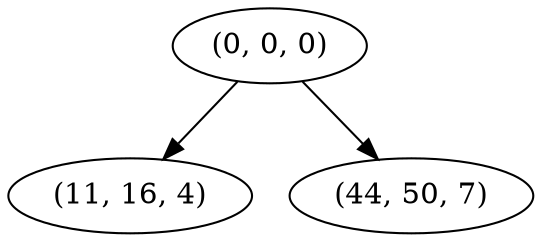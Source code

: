 digraph tree {
    "(0, 0, 0)";
    "(11, 16, 4)";
    "(44, 50, 7)";
    "(0, 0, 0)" -> "(11, 16, 4)";
    "(0, 0, 0)" -> "(44, 50, 7)";
}
